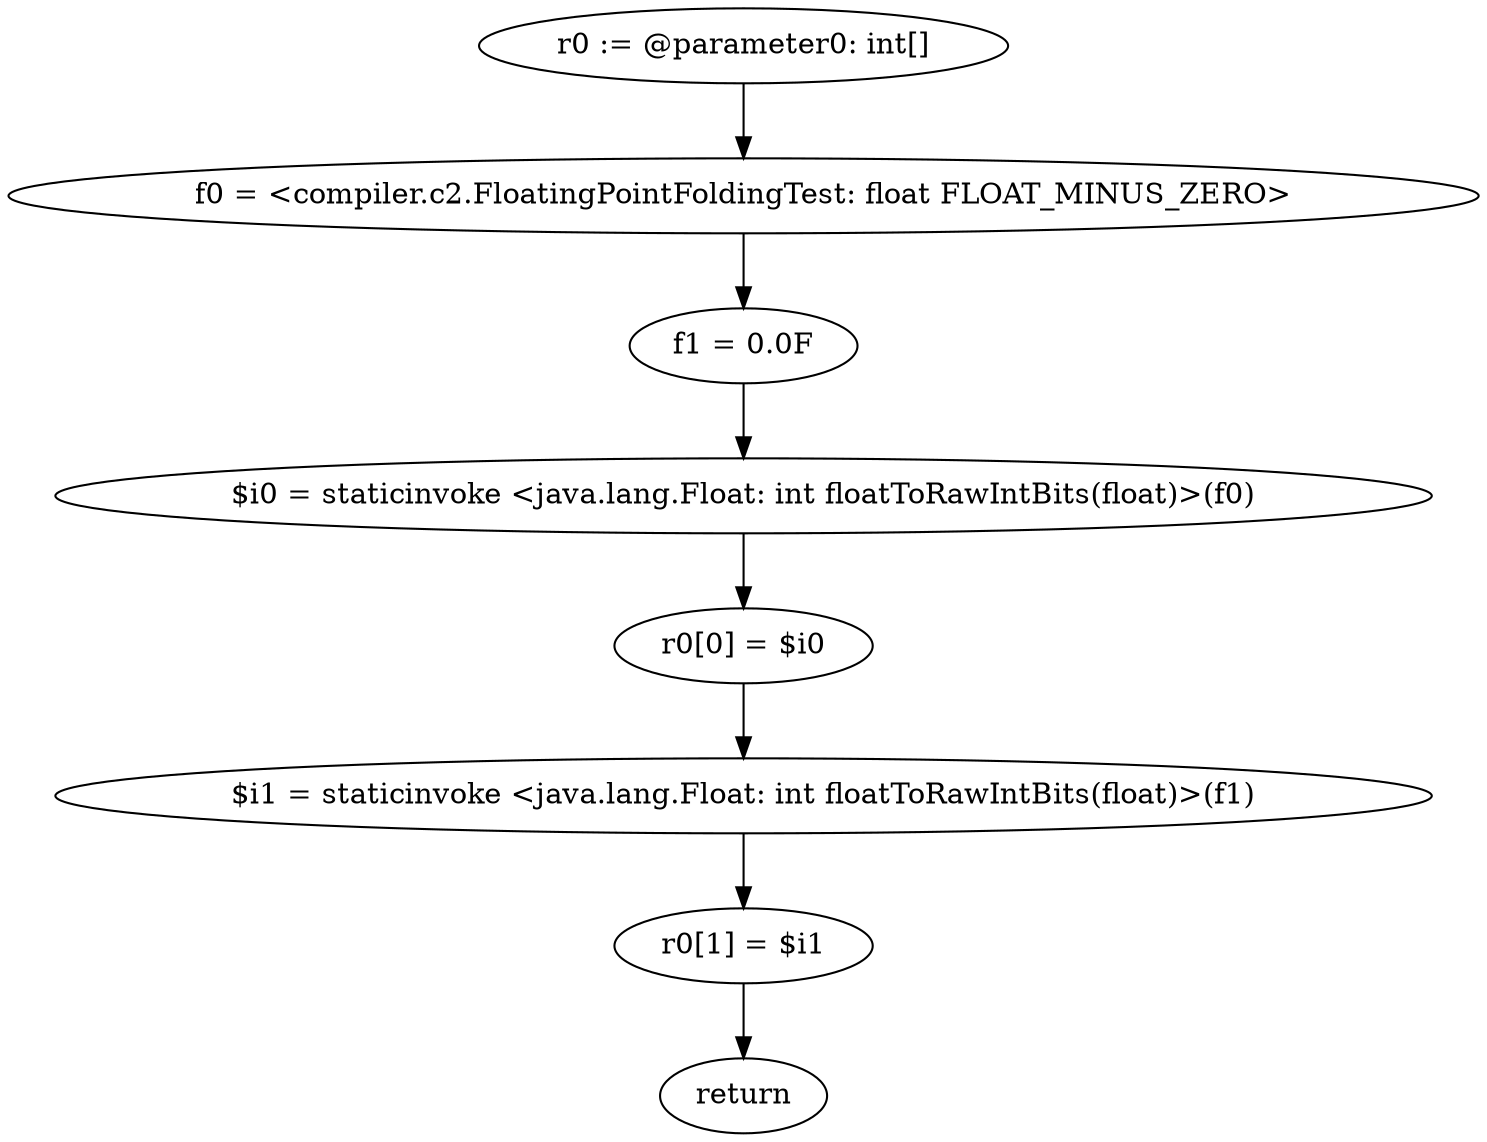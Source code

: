 digraph "unitGraph" {
    "r0 := @parameter0: int[]"
    "f0 = <compiler.c2.FloatingPointFoldingTest: float FLOAT_MINUS_ZERO>"
    "f1 = 0.0F"
    "$i0 = staticinvoke <java.lang.Float: int floatToRawIntBits(float)>(f0)"
    "r0[0] = $i0"
    "$i1 = staticinvoke <java.lang.Float: int floatToRawIntBits(float)>(f1)"
    "r0[1] = $i1"
    "return"
    "r0 := @parameter0: int[]"->"f0 = <compiler.c2.FloatingPointFoldingTest: float FLOAT_MINUS_ZERO>";
    "f0 = <compiler.c2.FloatingPointFoldingTest: float FLOAT_MINUS_ZERO>"->"f1 = 0.0F";
    "f1 = 0.0F"->"$i0 = staticinvoke <java.lang.Float: int floatToRawIntBits(float)>(f0)";
    "$i0 = staticinvoke <java.lang.Float: int floatToRawIntBits(float)>(f0)"->"r0[0] = $i0";
    "r0[0] = $i0"->"$i1 = staticinvoke <java.lang.Float: int floatToRawIntBits(float)>(f1)";
    "$i1 = staticinvoke <java.lang.Float: int floatToRawIntBits(float)>(f1)"->"r0[1] = $i1";
    "r0[1] = $i1"->"return";
}
